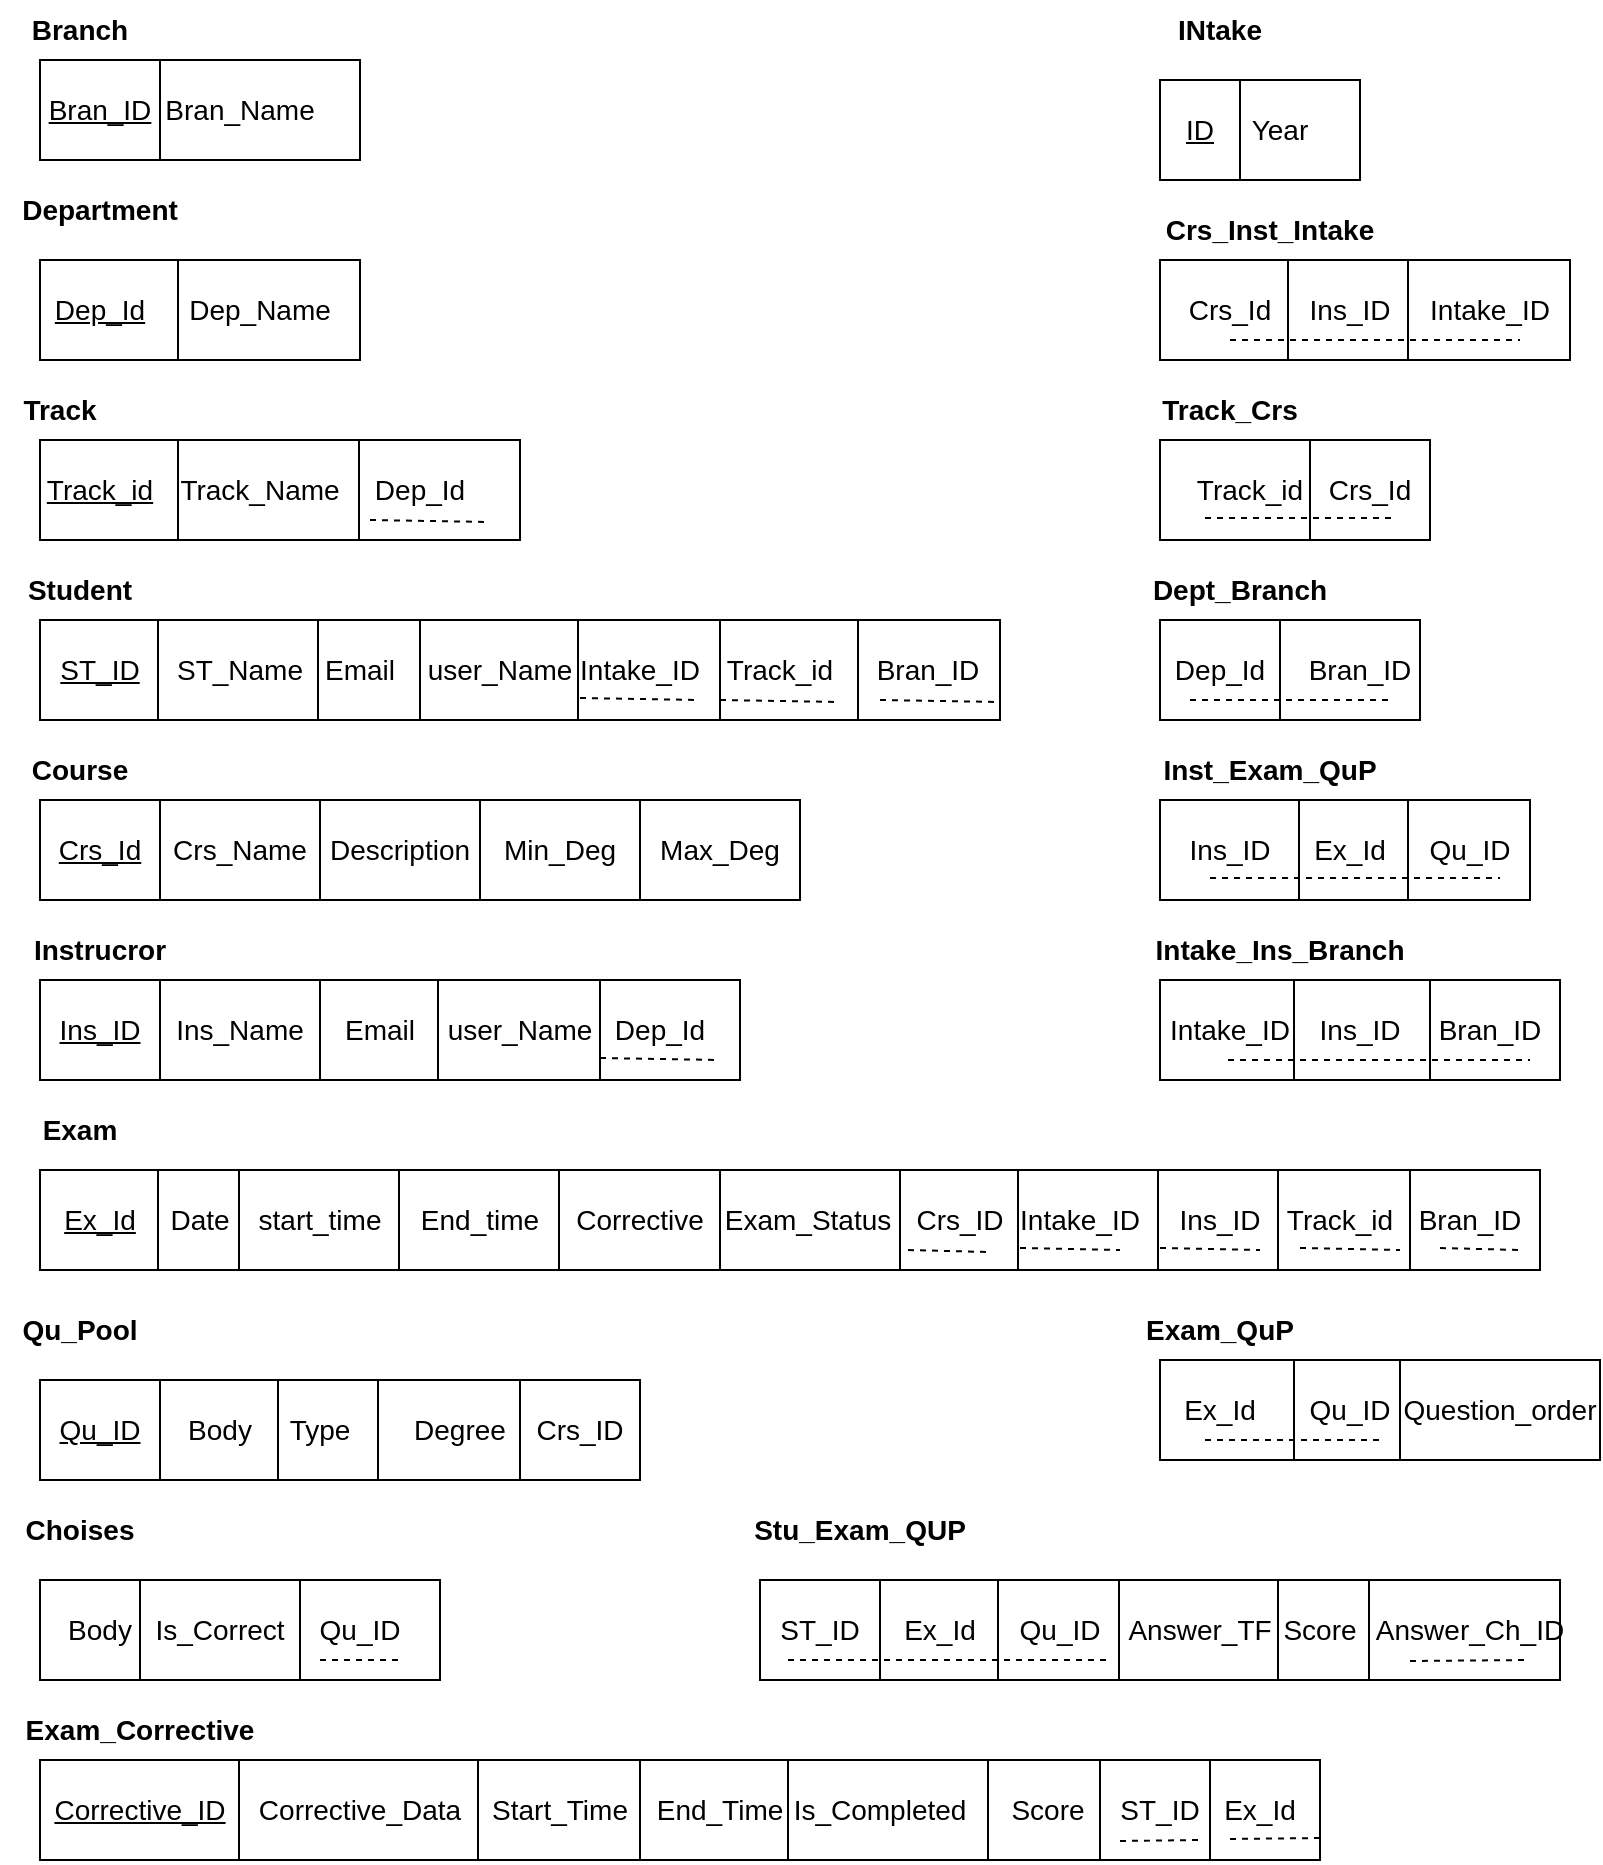 <mxfile version="28.0.6">
  <diagram name="Page-1" id="SL6R69AUOEgpG6hswTGL">
    <mxGraphModel dx="1489" dy="894" grid="1" gridSize="10" guides="1" tooltips="1" connect="1" arrows="1" fold="1" page="1" pageScale="1" pageWidth="827" pageHeight="1169" math="0" shadow="0">
      <root>
        <mxCell id="0" />
        <mxCell id="1" parent="0" />
        <mxCell id="2115HOQ8nHbyxsRojMSy-6" value="" style="rounded=0;whiteSpace=wrap;html=1;" parent="1" vertex="1">
          <mxGeometry x="600" y="490" width="200" height="50" as="geometry" />
        </mxCell>
        <mxCell id="X8W623icdsvTC2ZFrLDy-4" value="" style="rounded=0;whiteSpace=wrap;html=1;" parent="1" vertex="1">
          <mxGeometry x="40" y="30" width="160" height="50" as="geometry" />
        </mxCell>
        <mxCell id="X8W623icdsvTC2ZFrLDy-8" value="&lt;font style=&quot;font-size: 14px;&quot;&gt;&lt;b&gt;Branch&lt;/b&gt;&lt;/font&gt;" style="text;html=1;align=center;verticalAlign=middle;whiteSpace=wrap;rounded=0;" parent="1" vertex="1">
          <mxGeometry x="30" width="60" height="30" as="geometry" />
        </mxCell>
        <mxCell id="X8W623icdsvTC2ZFrLDy-10" value="&lt;font style=&quot;font-size: 14px;&quot;&gt;&lt;u&gt;Bran_ID&lt;/u&gt;&lt;/font&gt;" style="text;html=1;align=center;verticalAlign=middle;whiteSpace=wrap;rounded=0;" parent="1" vertex="1">
          <mxGeometry x="40" y="40" width="60" height="30" as="geometry" />
        </mxCell>
        <mxCell id="X8W623icdsvTC2ZFrLDy-11" value="&lt;font style=&quot;font-size: 14px;&quot;&gt;Bran_Name&lt;/font&gt;" style="text;html=1;align=center;verticalAlign=middle;whiteSpace=wrap;rounded=0;" parent="1" vertex="1">
          <mxGeometry x="110" y="40" width="60" height="30" as="geometry" />
        </mxCell>
        <mxCell id="X8W623icdsvTC2ZFrLDy-12" value="" style="endArrow=none;html=1;rounded=0;" parent="1" edge="1">
          <mxGeometry width="50" height="50" relative="1" as="geometry">
            <mxPoint x="100" y="80" as="sourcePoint" />
            <mxPoint x="100" y="30" as="targetPoint" />
          </mxGeometry>
        </mxCell>
        <mxCell id="X8W623icdsvTC2ZFrLDy-13" value="&lt;font style=&quot;font-size: 14px;&quot;&gt;&lt;b&gt;Department&lt;/b&gt;&lt;/font&gt;" style="text;html=1;align=center;verticalAlign=middle;whiteSpace=wrap;rounded=0;" parent="1" vertex="1">
          <mxGeometry x="40" y="90" width="60" height="30" as="geometry" />
        </mxCell>
        <mxCell id="X8W623icdsvTC2ZFrLDy-15" value="" style="rounded=0;whiteSpace=wrap;html=1;" parent="1" vertex="1">
          <mxGeometry x="40" y="130" width="160" height="50" as="geometry" />
        </mxCell>
        <mxCell id="X8W623icdsvTC2ZFrLDy-16" value="&lt;font style=&quot;font-size: 14px;&quot;&gt;Dep_Name&lt;/font&gt;" style="text;html=1;align=center;verticalAlign=middle;whiteSpace=wrap;rounded=0;" parent="1" vertex="1">
          <mxGeometry x="120" y="140" width="60" height="30" as="geometry" />
        </mxCell>
        <mxCell id="X8W623icdsvTC2ZFrLDy-17" value="&lt;font style=&quot;font-size: 14px;&quot;&gt;&lt;u&gt;Dep_Id&lt;/u&gt;&lt;/font&gt;" style="text;html=1;align=center;verticalAlign=middle;whiteSpace=wrap;rounded=0;" parent="1" vertex="1">
          <mxGeometry x="40" y="140" width="60" height="30" as="geometry" />
        </mxCell>
        <mxCell id="X8W623icdsvTC2ZFrLDy-18" value="" style="endArrow=none;html=1;rounded=0;" parent="1" edge="1">
          <mxGeometry width="50" height="50" relative="1" as="geometry">
            <mxPoint x="109" y="180" as="sourcePoint" />
            <mxPoint x="109" y="130" as="targetPoint" />
          </mxGeometry>
        </mxCell>
        <mxCell id="X8W623icdsvTC2ZFrLDy-19" value="" style="rounded=0;whiteSpace=wrap;html=1;" parent="1" vertex="1">
          <mxGeometry x="40" y="220" width="240" height="50" as="geometry" />
        </mxCell>
        <mxCell id="X8W623icdsvTC2ZFrLDy-20" value="&lt;span style=&quot;font-size: 14px;&quot;&gt;&lt;b&gt;Track&lt;/b&gt;&lt;/span&gt;" style="text;html=1;align=center;verticalAlign=middle;whiteSpace=wrap;rounded=0;" parent="1" vertex="1">
          <mxGeometry x="20" y="190" width="60" height="30" as="geometry" />
        </mxCell>
        <mxCell id="X8W623icdsvTC2ZFrLDy-21" value="&lt;font style=&quot;font-size: 14px;&quot;&gt;&lt;u&gt;Track_id&lt;/u&gt;&lt;/font&gt;" style="text;html=1;align=center;verticalAlign=middle;whiteSpace=wrap;rounded=0;" parent="1" vertex="1">
          <mxGeometry x="40" y="230" width="60" height="30" as="geometry" />
        </mxCell>
        <mxCell id="X8W623icdsvTC2ZFrLDy-22" value="&lt;font style=&quot;font-size: 14px;&quot;&gt;Track_Name&lt;/font&gt;" style="text;html=1;align=center;verticalAlign=middle;whiteSpace=wrap;rounded=0;" parent="1" vertex="1">
          <mxGeometry x="120" y="230" width="60" height="30" as="geometry" />
        </mxCell>
        <mxCell id="X8W623icdsvTC2ZFrLDy-23" value="" style="endArrow=none;html=1;rounded=0;" parent="1" edge="1">
          <mxGeometry width="50" height="50" relative="1" as="geometry">
            <mxPoint x="109" y="270" as="sourcePoint" />
            <mxPoint x="109" y="220" as="targetPoint" />
          </mxGeometry>
        </mxCell>
        <mxCell id="X8W623icdsvTC2ZFrLDy-24" value="&lt;span style=&quot;font-size: 14px;&quot;&gt;&lt;b&gt;Student&lt;/b&gt;&lt;/span&gt;" style="text;html=1;align=center;verticalAlign=middle;whiteSpace=wrap;rounded=0;" parent="1" vertex="1">
          <mxGeometry x="30" y="280" width="60" height="30" as="geometry" />
        </mxCell>
        <mxCell id="X8W623icdsvTC2ZFrLDy-25" value="" style="rounded=0;whiteSpace=wrap;html=1;fontStyle=1" parent="1" vertex="1">
          <mxGeometry x="40" y="310" width="480" height="50" as="geometry" />
        </mxCell>
        <mxCell id="X8W623icdsvTC2ZFrLDy-26" value="&lt;font style=&quot;font-size: 14px;&quot;&gt;&lt;u&gt;ST_ID&lt;/u&gt;&lt;/font&gt;" style="text;html=1;align=center;verticalAlign=middle;whiteSpace=wrap;rounded=0;" parent="1" vertex="1">
          <mxGeometry x="40" y="320" width="60" height="30" as="geometry" />
        </mxCell>
        <mxCell id="X8W623icdsvTC2ZFrLDy-27" value="&lt;font style=&quot;font-size: 14px;&quot;&gt;ST_Name&lt;/font&gt;" style="text;html=1;align=center;verticalAlign=middle;whiteSpace=wrap;rounded=0;" parent="1" vertex="1">
          <mxGeometry x="110" y="320" width="60" height="30" as="geometry" />
        </mxCell>
        <mxCell id="X8W623icdsvTC2ZFrLDy-28" value="&lt;font style=&quot;font-size: 14px;&quot;&gt;Email&lt;/font&gt;" style="text;html=1;align=center;verticalAlign=middle;whiteSpace=wrap;rounded=0;" parent="1" vertex="1">
          <mxGeometry x="170" y="320" width="60" height="30" as="geometry" />
        </mxCell>
        <mxCell id="X8W623icdsvTC2ZFrLDy-30" value="" style="endArrow=none;html=1;rounded=0;" parent="1" edge="1">
          <mxGeometry width="50" height="50" relative="1" as="geometry">
            <mxPoint x="99" y="360" as="sourcePoint" />
            <mxPoint x="99" y="310" as="targetPoint" />
          </mxGeometry>
        </mxCell>
        <mxCell id="X8W623icdsvTC2ZFrLDy-31" value="" style="endArrow=none;html=1;rounded=0;" parent="1" edge="1">
          <mxGeometry width="50" height="50" relative="1" as="geometry">
            <mxPoint x="179" y="360" as="sourcePoint" />
            <mxPoint x="179" y="310" as="targetPoint" />
          </mxGeometry>
        </mxCell>
        <mxCell id="X8W623icdsvTC2ZFrLDy-32" value="" style="endArrow=none;html=1;rounded=0;" parent="1" edge="1">
          <mxGeometry width="50" height="50" relative="1" as="geometry">
            <mxPoint x="230" y="360" as="sourcePoint" />
            <mxPoint x="230" y="310" as="targetPoint" />
          </mxGeometry>
        </mxCell>
        <mxCell id="X8W623icdsvTC2ZFrLDy-33" value="&lt;span style=&quot;font-size: 14px;&quot;&gt;&lt;b&gt;Course&lt;/b&gt;&lt;/span&gt;" style="text;html=1;align=center;verticalAlign=middle;whiteSpace=wrap;rounded=0;" parent="1" vertex="1">
          <mxGeometry x="30" y="370" width="60" height="30" as="geometry" />
        </mxCell>
        <mxCell id="X8W623icdsvTC2ZFrLDy-34" value="" style="rounded=0;whiteSpace=wrap;html=1;" parent="1" vertex="1">
          <mxGeometry x="40" y="400" width="380" height="50" as="geometry" />
        </mxCell>
        <mxCell id="X8W623icdsvTC2ZFrLDy-35" value="&lt;span style=&quot;font-size: 14px;&quot;&gt;&lt;u&gt;Crs_Id&lt;/u&gt;&lt;/span&gt;" style="text;html=1;align=center;verticalAlign=middle;whiteSpace=wrap;rounded=0;" parent="1" vertex="1">
          <mxGeometry x="40" y="410" width="60" height="30" as="geometry" />
        </mxCell>
        <mxCell id="X8W623icdsvTC2ZFrLDy-36" value="&lt;font style=&quot;font-size: 14px;&quot;&gt;Min_Deg&lt;/font&gt;" style="text;html=1;align=center;verticalAlign=middle;whiteSpace=wrap;rounded=0;" parent="1" vertex="1">
          <mxGeometry x="270" y="410" width="60" height="30" as="geometry" />
        </mxCell>
        <mxCell id="X8W623icdsvTC2ZFrLDy-37" value="&lt;font style=&quot;font-size: 14px;&quot;&gt;Max_Deg&lt;/font&gt;" style="text;html=1;align=center;verticalAlign=middle;whiteSpace=wrap;rounded=0;" parent="1" vertex="1">
          <mxGeometry x="350" y="410" width="60" height="30" as="geometry" />
        </mxCell>
        <mxCell id="X8W623icdsvTC2ZFrLDy-38" value="&lt;font style=&quot;font-size: 14px;&quot;&gt;Description&lt;/font&gt;&lt;span style=&quot;color: rgba(0, 0, 0, 0); font-family: monospace; font-size: 0px; text-align: start; text-wrap-mode: nowrap;&quot;&gt;%3CmxGraphModel%3E%3Croot%3E%3CmxCell%20id%3D%220%22%2F%3E%3CmxCell%20id%3D%221%22%20parent%3D%220%22%2F%3E%3CmxCell%20id%3D%222%22%20value%3D%22%26lt%3Bfont%20style%3D%26quot%3Bfont-size%3A%2014px%3B%26quot%3B%26gt%3BST_ID%26lt%3B%2Ffont%26gt%3B%22%20style%3D%22text%3Bhtml%3D1%3Balign%3Dcenter%3BverticalAlign%3Dmiddle%3BwhiteSpace%3Dwrap%3Brounded%3D0%3B%22%20vertex%3D%221%22%20parent%3D%221%22%3E%3CmxGeometry%20x%3D%2240%22%20y%3D%22320%22%20width%3D%2260%22%20height%3D%2230%22%20as%3D%22geometry%22%2F%3E%3C%2FmxCell%3E%3C%2Froot%3E%3C%2FmxGraphModel%3E&lt;/span&gt;" style="text;html=1;align=center;verticalAlign=middle;whiteSpace=wrap;rounded=0;" parent="1" vertex="1">
          <mxGeometry x="190" y="410" width="60" height="30" as="geometry" />
        </mxCell>
        <mxCell id="X8W623icdsvTC2ZFrLDy-39" value="&lt;font style=&quot;font-size: 14px;&quot;&gt;Crs_Name&lt;/font&gt;" style="text;html=1;align=center;verticalAlign=middle;whiteSpace=wrap;rounded=0;" parent="1" vertex="1">
          <mxGeometry x="110" y="410" width="60" height="30" as="geometry" />
        </mxCell>
        <mxCell id="X8W623icdsvTC2ZFrLDy-40" value="" style="endArrow=none;html=1;rounded=0;" parent="1" edge="1">
          <mxGeometry width="50" height="50" relative="1" as="geometry">
            <mxPoint x="100" y="450" as="sourcePoint" />
            <mxPoint x="100" y="400" as="targetPoint" />
          </mxGeometry>
        </mxCell>
        <mxCell id="X8W623icdsvTC2ZFrLDy-41" value="" style="endArrow=none;html=1;rounded=0;" parent="1" edge="1">
          <mxGeometry width="50" height="50" relative="1" as="geometry">
            <mxPoint x="180" y="450" as="sourcePoint" />
            <mxPoint x="180" y="400" as="targetPoint" />
          </mxGeometry>
        </mxCell>
        <mxCell id="X8W623icdsvTC2ZFrLDy-42" value="" style="endArrow=none;html=1;rounded=0;" parent="1" edge="1">
          <mxGeometry width="50" height="50" relative="1" as="geometry">
            <mxPoint x="260" y="450" as="sourcePoint" />
            <mxPoint x="260" y="400" as="targetPoint" />
          </mxGeometry>
        </mxCell>
        <mxCell id="X8W623icdsvTC2ZFrLDy-43" value="" style="endArrow=none;html=1;rounded=0;" parent="1" edge="1">
          <mxGeometry width="50" height="50" relative="1" as="geometry">
            <mxPoint x="340" y="450" as="sourcePoint" />
            <mxPoint x="340" y="400" as="targetPoint" />
          </mxGeometry>
        </mxCell>
        <mxCell id="X8W623icdsvTC2ZFrLDy-45" value="&lt;span style=&quot;font-size: 14px;&quot;&gt;&lt;b&gt;Instrucror&lt;/b&gt;&lt;/span&gt;" style="text;html=1;align=center;verticalAlign=middle;whiteSpace=wrap;rounded=0;" parent="1" vertex="1">
          <mxGeometry x="40" y="460" width="60" height="30" as="geometry" />
        </mxCell>
        <mxCell id="X8W623icdsvTC2ZFrLDy-46" value="" style="rounded=0;whiteSpace=wrap;html=1;" parent="1" vertex="1">
          <mxGeometry x="40" y="490" width="350" height="50" as="geometry" />
        </mxCell>
        <mxCell id="X8W623icdsvTC2ZFrLDy-47" value="&lt;font style=&quot;font-size: 14px;&quot;&gt;&lt;u&gt;Ins_ID&lt;/u&gt;&lt;/font&gt;" style="text;html=1;align=center;verticalAlign=middle;whiteSpace=wrap;rounded=0;" parent="1" vertex="1">
          <mxGeometry x="40" y="500" width="60" height="30" as="geometry" />
        </mxCell>
        <mxCell id="X8W623icdsvTC2ZFrLDy-48" value="&lt;font style=&quot;font-size: 14px;&quot;&gt;Ins_Name&lt;/font&gt;" style="text;html=1;align=center;verticalAlign=middle;whiteSpace=wrap;rounded=0;" parent="1" vertex="1">
          <mxGeometry x="110" y="500" width="60" height="30" as="geometry" />
        </mxCell>
        <mxCell id="X8W623icdsvTC2ZFrLDy-49" value="&lt;font style=&quot;font-size: 14px;&quot;&gt;Email&lt;/font&gt;" style="text;html=1;align=center;verticalAlign=middle;whiteSpace=wrap;rounded=0;" parent="1" vertex="1">
          <mxGeometry x="180" y="500" width="60" height="30" as="geometry" />
        </mxCell>
        <mxCell id="X8W623icdsvTC2ZFrLDy-50" value="" style="endArrow=none;html=1;rounded=0;" parent="1" edge="1">
          <mxGeometry width="50" height="50" relative="1" as="geometry">
            <mxPoint x="100" y="540" as="sourcePoint" />
            <mxPoint x="100" y="490" as="targetPoint" />
          </mxGeometry>
        </mxCell>
        <mxCell id="X8W623icdsvTC2ZFrLDy-51" value="" style="endArrow=none;html=1;rounded=0;" parent="1" edge="1">
          <mxGeometry width="50" height="50" relative="1" as="geometry">
            <mxPoint x="180" y="540" as="sourcePoint" />
            <mxPoint x="180" y="490" as="targetPoint" />
          </mxGeometry>
        </mxCell>
        <mxCell id="X8W623icdsvTC2ZFrLDy-52" value="&lt;span style=&quot;font-size: 14px;&quot;&gt;&lt;b&gt;Exam&lt;/b&gt;&lt;/span&gt;" style="text;html=1;align=center;verticalAlign=middle;whiteSpace=wrap;rounded=0;" parent="1" vertex="1">
          <mxGeometry x="30" y="550" width="60" height="30" as="geometry" />
        </mxCell>
        <mxCell id="X8W623icdsvTC2ZFrLDy-53" value="" style="rounded=0;whiteSpace=wrap;html=1;" parent="1" vertex="1">
          <mxGeometry x="40" y="585" width="750" height="50" as="geometry" />
        </mxCell>
        <mxCell id="X8W623icdsvTC2ZFrLDy-54" value="&lt;font style=&quot;font-size: 14px;&quot;&gt;&lt;u&gt;Ex_Id&lt;/u&gt;&lt;/font&gt;" style="text;html=1;align=center;verticalAlign=middle;whiteSpace=wrap;rounded=0;" parent="1" vertex="1">
          <mxGeometry x="40" y="595" width="60" height="30" as="geometry" />
        </mxCell>
        <mxCell id="X8W623icdsvTC2ZFrLDy-55" value="&lt;font style=&quot;font-size: 14px;&quot;&gt;Date&lt;/font&gt;" style="text;html=1;align=center;verticalAlign=middle;whiteSpace=wrap;rounded=0;" parent="1" vertex="1">
          <mxGeometry x="90" y="595" width="60" height="30" as="geometry" />
        </mxCell>
        <mxCell id="X8W623icdsvTC2ZFrLDy-56" value="&lt;font style=&quot;font-size: 14px;&quot;&gt;start_time&lt;/font&gt;" style="text;html=1;align=center;verticalAlign=middle;whiteSpace=wrap;rounded=0;" parent="1" vertex="1">
          <mxGeometry x="150" y="595" width="60" height="30" as="geometry" />
        </mxCell>
        <mxCell id="X8W623icdsvTC2ZFrLDy-57" value="&lt;font style=&quot;font-size: 14px;&quot;&gt;End_time&lt;/font&gt;" style="text;html=1;align=center;verticalAlign=middle;whiteSpace=wrap;rounded=0;" parent="1" vertex="1">
          <mxGeometry x="230" y="595" width="60" height="30" as="geometry" />
        </mxCell>
        <mxCell id="X8W623icdsvTC2ZFrLDy-58" value="&lt;font style=&quot;font-size: 14px;&quot;&gt;Corrective&lt;/font&gt;" style="text;html=1;align=center;verticalAlign=middle;whiteSpace=wrap;rounded=0;" parent="1" vertex="1">
          <mxGeometry x="310" y="595" width="60" height="30" as="geometry" />
        </mxCell>
        <mxCell id="X8W623icdsvTC2ZFrLDy-59" value="" style="endArrow=none;html=1;rounded=0;" parent="1" edge="1">
          <mxGeometry width="50" height="50" relative="1" as="geometry">
            <mxPoint x="99" y="635" as="sourcePoint" />
            <mxPoint x="99" y="585" as="targetPoint" />
          </mxGeometry>
        </mxCell>
        <mxCell id="X8W623icdsvTC2ZFrLDy-60" value="" style="endArrow=none;html=1;rounded=0;" parent="1" edge="1">
          <mxGeometry width="50" height="50" relative="1" as="geometry">
            <mxPoint x="139.5" y="635" as="sourcePoint" />
            <mxPoint x="139.5" y="585" as="targetPoint" />
          </mxGeometry>
        </mxCell>
        <mxCell id="X8W623icdsvTC2ZFrLDy-61" value="" style="endArrow=none;html=1;rounded=0;" parent="1" edge="1">
          <mxGeometry width="50" height="50" relative="1" as="geometry">
            <mxPoint x="219.5" y="635" as="sourcePoint" />
            <mxPoint x="219.5" y="585" as="targetPoint" />
          </mxGeometry>
        </mxCell>
        <mxCell id="X8W623icdsvTC2ZFrLDy-62" value="" style="endArrow=none;html=1;rounded=0;" parent="1" edge="1">
          <mxGeometry width="50" height="50" relative="1" as="geometry">
            <mxPoint x="299.5" y="635" as="sourcePoint" />
            <mxPoint x="299.5" y="585" as="targetPoint" />
          </mxGeometry>
        </mxCell>
        <mxCell id="X8W623icdsvTC2ZFrLDy-63" value="&lt;span style=&quot;font-size: 14px;&quot;&gt;&lt;b&gt;Qu_Pool&lt;/b&gt;&lt;/span&gt;" style="text;html=1;align=center;verticalAlign=middle;whiteSpace=wrap;rounded=0;" parent="1" vertex="1">
          <mxGeometry x="30" y="650" width="60" height="30" as="geometry" />
        </mxCell>
        <mxCell id="X8W623icdsvTC2ZFrLDy-64" value="" style="rounded=0;whiteSpace=wrap;html=1;" parent="1" vertex="1">
          <mxGeometry x="40" y="690" width="300" height="50" as="geometry" />
        </mxCell>
        <mxCell id="X8W623icdsvTC2ZFrLDy-65" value="&lt;font style=&quot;font-size: 14px;&quot;&gt;&lt;u&gt;Qu_ID&lt;/u&gt;&lt;/font&gt;" style="text;html=1;align=center;verticalAlign=middle;whiteSpace=wrap;rounded=0;" parent="1" vertex="1">
          <mxGeometry x="40" y="700" width="60" height="30" as="geometry" />
        </mxCell>
        <mxCell id="X8W623icdsvTC2ZFrLDy-66" value="&lt;font style=&quot;font-size: 14px;&quot;&gt;Body&lt;/font&gt;" style="text;html=1;align=center;verticalAlign=middle;whiteSpace=wrap;rounded=0;" parent="1" vertex="1">
          <mxGeometry x="100" y="700" width="60" height="30" as="geometry" />
        </mxCell>
        <mxCell id="X8W623icdsvTC2ZFrLDy-67" value="&lt;font style=&quot;font-size: 14px;&quot;&gt;Type&lt;/font&gt;" style="text;html=1;align=center;verticalAlign=middle;whiteSpace=wrap;rounded=0;" parent="1" vertex="1">
          <mxGeometry x="150" y="700" width="60" height="30" as="geometry" />
        </mxCell>
        <mxCell id="X8W623icdsvTC2ZFrLDy-69" value="&lt;font style=&quot;font-size: 14px;&quot;&gt;Degree&lt;/font&gt;" style="text;html=1;align=center;verticalAlign=middle;whiteSpace=wrap;rounded=0;" parent="1" vertex="1">
          <mxGeometry x="220" y="700" width="60" height="30" as="geometry" />
        </mxCell>
        <mxCell id="X8W623icdsvTC2ZFrLDy-70" value="" style="endArrow=none;html=1;rounded=0;" parent="1" edge="1">
          <mxGeometry width="50" height="50" relative="1" as="geometry">
            <mxPoint x="100" y="740" as="sourcePoint" />
            <mxPoint x="100" y="690" as="targetPoint" />
          </mxGeometry>
        </mxCell>
        <mxCell id="X8W623icdsvTC2ZFrLDy-71" value="" style="endArrow=none;html=1;rounded=0;" parent="1" edge="1">
          <mxGeometry width="50" height="50" relative="1" as="geometry">
            <mxPoint x="159" y="740" as="sourcePoint" />
            <mxPoint x="159" y="690" as="targetPoint" />
          </mxGeometry>
        </mxCell>
        <mxCell id="X8W623icdsvTC2ZFrLDy-72" value="" style="endArrow=none;html=1;rounded=0;" parent="1" edge="1">
          <mxGeometry width="50" height="50" relative="1" as="geometry">
            <mxPoint x="209" y="740" as="sourcePoint" />
            <mxPoint x="209" y="690" as="targetPoint" />
          </mxGeometry>
        </mxCell>
        <mxCell id="X8W623icdsvTC2ZFrLDy-75" value="" style="rounded=0;whiteSpace=wrap;html=1;fontStyle=1" parent="1" vertex="1">
          <mxGeometry x="40" y="790" width="200" height="50" as="geometry" />
        </mxCell>
        <mxCell id="X8W623icdsvTC2ZFrLDy-76" value="&lt;span style=&quot;font-size: 14px;&quot;&gt;&lt;b&gt;Choises&lt;/b&gt;&lt;/span&gt;" style="text;html=1;align=center;verticalAlign=middle;whiteSpace=wrap;rounded=0;" parent="1" vertex="1">
          <mxGeometry x="30" y="750" width="60" height="30" as="geometry" />
        </mxCell>
        <mxCell id="X8W623icdsvTC2ZFrLDy-77" value="&lt;font style=&quot;font-size: 14px;&quot;&gt;Body&lt;/font&gt;" style="text;html=1;align=center;verticalAlign=middle;whiteSpace=wrap;rounded=0;" parent="1" vertex="1">
          <mxGeometry x="40" y="800" width="60" height="30" as="geometry" />
        </mxCell>
        <mxCell id="X8W623icdsvTC2ZFrLDy-78" value="&lt;span style=&quot;font-size: 14px;&quot;&gt;Is_Correct&lt;/span&gt;" style="text;html=1;align=center;verticalAlign=middle;whiteSpace=wrap;rounded=0;" parent="1" vertex="1">
          <mxGeometry x="100" y="800" width="60" height="30" as="geometry" />
        </mxCell>
        <mxCell id="X8W623icdsvTC2ZFrLDy-79" value="" style="endArrow=none;html=1;rounded=0;" parent="1" edge="1">
          <mxGeometry width="50" height="50" relative="1" as="geometry">
            <mxPoint x="90" y="840" as="sourcePoint" />
            <mxPoint x="90" y="790" as="targetPoint" />
          </mxGeometry>
        </mxCell>
        <mxCell id="X8W623icdsvTC2ZFrLDy-81" value="&lt;font style=&quot;font-size: 14px;&quot;&gt;Qu_ID&lt;/font&gt;" style="text;html=1;align=center;verticalAlign=middle;whiteSpace=wrap;rounded=0;" parent="1" vertex="1">
          <mxGeometry x="170" y="800" width="60" height="30" as="geometry" />
        </mxCell>
        <mxCell id="X8W623icdsvTC2ZFrLDy-82" value="" style="endArrow=none;html=1;rounded=0;" parent="1" edge="1">
          <mxGeometry width="50" height="50" relative="1" as="geometry">
            <mxPoint x="170" y="840" as="sourcePoint" />
            <mxPoint x="170" y="790" as="targetPoint" />
          </mxGeometry>
        </mxCell>
        <mxCell id="X8W623icdsvTC2ZFrLDy-85" value="" style="endArrow=none;html=1;rounded=0;" parent="1" edge="1">
          <mxGeometry width="50" height="50" relative="1" as="geometry">
            <mxPoint x="199.5" y="270" as="sourcePoint" />
            <mxPoint x="199.5" y="220" as="targetPoint" />
          </mxGeometry>
        </mxCell>
        <mxCell id="X8W623icdsvTC2ZFrLDy-96" value="" style="rounded=0;whiteSpace=wrap;html=1;" parent="1" vertex="1">
          <mxGeometry x="600" y="220" width="135" height="50" as="geometry" />
        </mxCell>
        <mxCell id="X8W623icdsvTC2ZFrLDy-97" value="&lt;span style=&quot;font-size: 14px;&quot;&gt;&lt;b&gt;Track_Crs&lt;/b&gt;&lt;/span&gt;" style="text;html=1;align=center;verticalAlign=middle;whiteSpace=wrap;rounded=0;" parent="1" vertex="1">
          <mxGeometry x="605" y="190" width="60" height="30" as="geometry" />
        </mxCell>
        <mxCell id="X8W623icdsvTC2ZFrLDy-98" value="&lt;font style=&quot;font-size: 14px;&quot;&gt;Track_id&lt;/font&gt;" style="text;html=1;align=center;verticalAlign=middle;whiteSpace=wrap;rounded=0;" parent="1" vertex="1">
          <mxGeometry x="615" y="230" width="60" height="30" as="geometry" />
        </mxCell>
        <mxCell id="X8W623icdsvTC2ZFrLDy-99" value="&lt;span style=&quot;font-size: 14px;&quot;&gt;Crs_Id&lt;/span&gt;" style="text;html=1;align=center;verticalAlign=middle;whiteSpace=wrap;rounded=0;" parent="1" vertex="1">
          <mxGeometry x="675" y="230" width="60" height="30" as="geometry" />
        </mxCell>
        <mxCell id="X8W623icdsvTC2ZFrLDy-100" value="" style="endArrow=none;html=1;rounded=0;" parent="1" edge="1">
          <mxGeometry width="50" height="50" relative="1" as="geometry">
            <mxPoint x="675" y="270" as="sourcePoint" />
            <mxPoint x="675" y="220" as="targetPoint" />
          </mxGeometry>
        </mxCell>
        <mxCell id="X8W623icdsvTC2ZFrLDy-117" value="" style="rounded=0;whiteSpace=wrap;html=1;" parent="1" vertex="1">
          <mxGeometry x="400" y="790" width="400" height="50" as="geometry" />
        </mxCell>
        <mxCell id="X8W623icdsvTC2ZFrLDy-118" value="&lt;font style=&quot;font-size: 14px;&quot;&gt;ST_ID&lt;/font&gt;" style="text;html=1;align=center;verticalAlign=middle;whiteSpace=wrap;rounded=0;" parent="1" vertex="1">
          <mxGeometry x="400" y="800" width="60" height="30" as="geometry" />
        </mxCell>
        <mxCell id="X8W623icdsvTC2ZFrLDy-119" value="&lt;font style=&quot;font-size: 14px;&quot;&gt;Ex_Id&lt;/font&gt;" style="text;html=1;align=center;verticalAlign=middle;whiteSpace=wrap;rounded=0;" parent="1" vertex="1">
          <mxGeometry x="460" y="800" width="60" height="30" as="geometry" />
        </mxCell>
        <mxCell id="X8W623icdsvTC2ZFrLDy-120" value="&lt;font style=&quot;font-size: 14px;&quot;&gt;Qu_ID&lt;/font&gt;" style="text;html=1;align=center;verticalAlign=middle;whiteSpace=wrap;rounded=0;" parent="1" vertex="1">
          <mxGeometry x="520" y="800" width="60" height="30" as="geometry" />
        </mxCell>
        <mxCell id="X8W623icdsvTC2ZFrLDy-121" value="" style="endArrow=none;html=1;rounded=0;" parent="1" edge="1">
          <mxGeometry width="50" height="50" relative="1" as="geometry">
            <mxPoint x="460" y="840" as="sourcePoint" />
            <mxPoint x="460" y="790" as="targetPoint" />
          </mxGeometry>
        </mxCell>
        <mxCell id="X8W623icdsvTC2ZFrLDy-122" value="" style="endArrow=none;html=1;rounded=0;" parent="1" edge="1">
          <mxGeometry width="50" height="50" relative="1" as="geometry">
            <mxPoint x="519" y="840" as="sourcePoint" />
            <mxPoint x="519" y="790" as="targetPoint" />
          </mxGeometry>
        </mxCell>
        <mxCell id="X8W623icdsvTC2ZFrLDy-123" value="" style="endArrow=none;html=1;rounded=0;" parent="1" edge="1">
          <mxGeometry width="50" height="50" relative="1" as="geometry">
            <mxPoint x="579.5" y="840" as="sourcePoint" />
            <mxPoint x="579.5" y="790" as="targetPoint" />
          </mxGeometry>
        </mxCell>
        <mxCell id="X8W623icdsvTC2ZFrLDy-125" value="&lt;font style=&quot;font-size: 14px;&quot;&gt;Answer_TF&lt;/font&gt;" style="text;html=1;align=center;verticalAlign=middle;whiteSpace=wrap;rounded=0;" parent="1" vertex="1">
          <mxGeometry x="590" y="800" width="60" height="30" as="geometry" />
        </mxCell>
        <mxCell id="X8W623icdsvTC2ZFrLDy-127" value="&lt;span style=&quot;font-size: 14px;&quot;&gt;&lt;b&gt;Stu_Exam_QUP&lt;/b&gt;&lt;/span&gt;" style="text;html=1;align=center;verticalAlign=middle;whiteSpace=wrap;rounded=0;" parent="1" vertex="1">
          <mxGeometry x="420" y="750" width="60" height="30" as="geometry" />
        </mxCell>
        <mxCell id="X8W623icdsvTC2ZFrLDy-128" value="" style="endArrow=none;dashed=1;html=1;rounded=0;" parent="1" edge="1">
          <mxGeometry width="50" height="50" relative="1" as="geometry">
            <mxPoint x="414" y="830" as="sourcePoint" />
            <mxPoint x="574" y="830" as="targetPoint" />
          </mxGeometry>
        </mxCell>
        <mxCell id="X8W623icdsvTC2ZFrLDy-133" value="" style="endArrow=none;dashed=1;html=1;rounded=0;fontStyle=1" parent="1" edge="1">
          <mxGeometry width="50" height="50" relative="1" as="geometry">
            <mxPoint x="622.5" y="259" as="sourcePoint" />
            <mxPoint x="717.5" y="259" as="targetPoint" />
          </mxGeometry>
        </mxCell>
        <mxCell id="wLDNLPkYOUQ5_BmUobuY-1" value="" style="endArrow=none;dashed=1;html=1;rounded=0;" parent="1" edge="1">
          <mxGeometry width="50" height="50" relative="1" as="geometry">
            <mxPoint x="180" y="830" as="sourcePoint" />
            <mxPoint x="220" y="830" as="targetPoint" />
          </mxGeometry>
        </mxCell>
        <mxCell id="wLDNLPkYOUQ5_BmUobuY-2" value="" style="rounded=0;whiteSpace=wrap;html=1;" parent="1" vertex="1">
          <mxGeometry x="600" y="40" width="100" height="50" as="geometry" />
        </mxCell>
        <mxCell id="wLDNLPkYOUQ5_BmUobuY-3" value="&lt;span style=&quot;font-size: 14px;&quot;&gt;&lt;b&gt;INtake&lt;/b&gt;&lt;/span&gt;" style="text;html=1;align=center;verticalAlign=middle;whiteSpace=wrap;rounded=0;" parent="1" vertex="1">
          <mxGeometry x="600" width="60" height="30" as="geometry" />
        </mxCell>
        <mxCell id="wLDNLPkYOUQ5_BmUobuY-5" value="&lt;font style=&quot;font-size: 14px;&quot;&gt;&lt;u&gt;ID&lt;/u&gt;&lt;/font&gt;" style="text;html=1;align=center;verticalAlign=middle;whiteSpace=wrap;rounded=0;" parent="1" vertex="1">
          <mxGeometry x="590" y="50" width="60" height="30" as="geometry" />
        </mxCell>
        <mxCell id="wLDNLPkYOUQ5_BmUobuY-6" value="&lt;font style=&quot;font-size: 14px;&quot;&gt;Year&lt;/font&gt;" style="text;html=1;align=center;verticalAlign=middle;whiteSpace=wrap;rounded=0;" parent="1" vertex="1">
          <mxGeometry x="630" y="50" width="60" height="30" as="geometry" />
        </mxCell>
        <mxCell id="wLDNLPkYOUQ5_BmUobuY-7" value="" style="endArrow=none;html=1;rounded=0;" parent="1" edge="1">
          <mxGeometry width="50" height="50" relative="1" as="geometry">
            <mxPoint x="640" y="90" as="sourcePoint" />
            <mxPoint x="640" y="40" as="targetPoint" />
          </mxGeometry>
        </mxCell>
        <mxCell id="wLDNLPkYOUQ5_BmUobuY-9" value="&lt;font style=&quot;font-size: 14px;&quot;&gt;Intake_ID&lt;/font&gt;" style="text;html=1;align=center;verticalAlign=middle;whiteSpace=wrap;rounded=0;" parent="1" vertex="1">
          <mxGeometry x="310" y="320" width="60" height="30" as="geometry" />
        </mxCell>
        <mxCell id="wLDNLPkYOUQ5_BmUobuY-10" value="" style="endArrow=none;dashed=1;html=1;rounded=0;entryX=1;entryY=1;entryDx=0;entryDy=0;" parent="1" target="wLDNLPkYOUQ5_BmUobuY-9" edge="1">
          <mxGeometry width="50" height="50" relative="1" as="geometry">
            <mxPoint x="310" y="349" as="sourcePoint" />
            <mxPoint x="350" y="349" as="targetPoint" />
          </mxGeometry>
        </mxCell>
        <mxCell id="wLDNLPkYOUQ5_BmUobuY-11" value="" style="endArrow=none;html=1;rounded=0;" parent="1" edge="1">
          <mxGeometry width="50" height="50" relative="1" as="geometry">
            <mxPoint x="380" y="360" as="sourcePoint" />
            <mxPoint x="380" y="310" as="targetPoint" />
          </mxGeometry>
        </mxCell>
        <mxCell id="wLDNLPkYOUQ5_BmUobuY-12" value="&lt;font style=&quot;font-size: 14px;&quot;&gt;Track_id&lt;/font&gt;" style="text;html=1;align=center;verticalAlign=middle;whiteSpace=wrap;rounded=0;" parent="1" vertex="1">
          <mxGeometry x="380" y="320" width="60" height="30" as="geometry" />
        </mxCell>
        <mxCell id="wLDNLPkYOUQ5_BmUobuY-13" value="" style="endArrow=none;dashed=1;html=1;rounded=0;entryX=1;entryY=1;entryDx=0;entryDy=0;" parent="1" edge="1">
          <mxGeometry width="50" height="50" relative="1" as="geometry">
            <mxPoint x="380" y="350" as="sourcePoint" />
            <mxPoint x="440" y="351" as="targetPoint" />
          </mxGeometry>
        </mxCell>
        <mxCell id="wLDNLPkYOUQ5_BmUobuY-14" value="&lt;font style=&quot;font-size: 14px;&quot;&gt;Dep_Id&lt;/font&gt;" style="text;html=1;align=center;verticalAlign=middle;whiteSpace=wrap;rounded=0;" parent="1" vertex="1">
          <mxGeometry x="200" y="230" width="60" height="30" as="geometry" />
        </mxCell>
        <mxCell id="wLDNLPkYOUQ5_BmUobuY-15" value="" style="endArrow=none;dashed=1;html=1;rounded=0;entryX=1;entryY=1;entryDx=0;entryDy=0;" parent="1" edge="1">
          <mxGeometry width="50" height="50" relative="1" as="geometry">
            <mxPoint x="205" y="260" as="sourcePoint" />
            <mxPoint x="265" y="261" as="targetPoint" />
          </mxGeometry>
        </mxCell>
        <mxCell id="wLDNLPkYOUQ5_BmUobuY-17" value="&lt;font style=&quot;font-size: 14px;&quot;&gt;Dep_Id&lt;/font&gt;" style="text;html=1;align=center;verticalAlign=middle;whiteSpace=wrap;rounded=0;" parent="1" vertex="1">
          <mxGeometry x="320" y="500" width="60" height="30" as="geometry" />
        </mxCell>
        <mxCell id="wLDNLPkYOUQ5_BmUobuY-18" value="" style="endArrow=none;html=1;rounded=0;" parent="1" edge="1">
          <mxGeometry width="50" height="50" relative="1" as="geometry">
            <mxPoint x="239" y="540" as="sourcePoint" />
            <mxPoint x="239" y="490" as="targetPoint" />
          </mxGeometry>
        </mxCell>
        <mxCell id="wLDNLPkYOUQ5_BmUobuY-19" value="" style="endArrow=none;dashed=1;html=1;rounded=0;entryX=1;entryY=1;entryDx=0;entryDy=0;" parent="1" edge="1">
          <mxGeometry width="50" height="50" relative="1" as="geometry">
            <mxPoint x="320" y="529" as="sourcePoint" />
            <mxPoint x="380" y="530" as="targetPoint" />
          </mxGeometry>
        </mxCell>
        <mxCell id="wLDNLPkYOUQ5_BmUobuY-20" value="&lt;font style=&quot;font-size: 14px;&quot;&gt;Bran_ID&lt;/font&gt;" style="text;html=1;align=center;verticalAlign=middle;whiteSpace=wrap;rounded=0;" parent="1" vertex="1">
          <mxGeometry x="735" y="500" width="60" height="30" as="geometry" />
        </mxCell>
        <mxCell id="wLDNLPkYOUQ5_BmUobuY-23" value="&lt;font style=&quot;font-size: 14px;&quot;&gt;Bran_ID&lt;/font&gt;" style="text;html=1;align=center;verticalAlign=middle;whiteSpace=wrap;rounded=0;" parent="1" vertex="1">
          <mxGeometry x="454" y="320" width="60" height="30" as="geometry" />
        </mxCell>
        <mxCell id="wLDNLPkYOUQ5_BmUobuY-24" value="" style="endArrow=none;dashed=1;html=1;rounded=0;entryX=1;entryY=1;entryDx=0;entryDy=0;" parent="1" edge="1">
          <mxGeometry width="50" height="50" relative="1" as="geometry">
            <mxPoint x="460" y="350" as="sourcePoint" />
            <mxPoint x="520" y="351" as="targetPoint" />
          </mxGeometry>
        </mxCell>
        <mxCell id="wLDNLPkYOUQ5_BmUobuY-25" value="" style="endArrow=none;html=1;rounded=0;" parent="1" edge="1">
          <mxGeometry width="50" height="50" relative="1" as="geometry">
            <mxPoint x="449" y="360" as="sourcePoint" />
            <mxPoint x="449" y="310" as="targetPoint" />
          </mxGeometry>
        </mxCell>
        <mxCell id="wLDNLPkYOUQ5_BmUobuY-26" value="&lt;font style=&quot;font-size: 14px;&quot;&gt;Bran_ID&lt;/font&gt;" style="text;html=1;align=center;verticalAlign=middle;whiteSpace=wrap;rounded=0;" parent="1" vertex="1">
          <mxGeometry x="725" y="595" width="60" height="30" as="geometry" />
        </mxCell>
        <mxCell id="wLDNLPkYOUQ5_BmUobuY-27" value="" style="endArrow=none;html=1;rounded=0;" parent="1" edge="1">
          <mxGeometry width="50" height="50" relative="1" as="geometry">
            <mxPoint x="380" y="635" as="sourcePoint" />
            <mxPoint x="380" y="585" as="targetPoint" />
          </mxGeometry>
        </mxCell>
        <mxCell id="wLDNLPkYOUQ5_BmUobuY-28" value="" style="endArrow=none;dashed=1;html=1;rounded=0;" parent="1" edge="1">
          <mxGeometry width="50" height="50" relative="1" as="geometry">
            <mxPoint x="740" y="624" as="sourcePoint" />
            <mxPoint x="780" y="625" as="targetPoint" />
          </mxGeometry>
        </mxCell>
        <mxCell id="wLDNLPkYOUQ5_BmUobuY-29" value="" style="rounded=0;whiteSpace=wrap;html=1;" parent="1" vertex="1">
          <mxGeometry x="600" y="130" width="205" height="50" as="geometry" />
        </mxCell>
        <mxCell id="wLDNLPkYOUQ5_BmUobuY-30" value="&lt;span style=&quot;font-size: 14px;&quot;&gt;&lt;b&gt;Crs_Inst_Intake&lt;/b&gt;&lt;/span&gt;" style="text;html=1;align=center;verticalAlign=middle;whiteSpace=wrap;rounded=0;" parent="1" vertex="1">
          <mxGeometry x="625" y="100" width="60" height="30" as="geometry" />
        </mxCell>
        <mxCell id="wLDNLPkYOUQ5_BmUobuY-31" value="&lt;span style=&quot;font-size: 14px;&quot;&gt;Crs_Id&lt;/span&gt;" style="text;html=1;align=center;verticalAlign=middle;whiteSpace=wrap;rounded=0;" parent="1" vertex="1">
          <mxGeometry x="605" y="140" width="60" height="30" as="geometry" />
        </mxCell>
        <mxCell id="wLDNLPkYOUQ5_BmUobuY-32" value="&lt;span style=&quot;font-size: 14px;&quot;&gt;Ins_ID&lt;/span&gt;" style="text;html=1;align=center;verticalAlign=middle;whiteSpace=wrap;rounded=0;" parent="1" vertex="1">
          <mxGeometry x="665" y="140" width="60" height="30" as="geometry" />
        </mxCell>
        <mxCell id="wLDNLPkYOUQ5_BmUobuY-33" value="&lt;span style=&quot;font-size: 14px;&quot;&gt;Intake_ID&lt;/span&gt;" style="text;html=1;align=center;verticalAlign=middle;whiteSpace=wrap;rounded=0;" parent="1" vertex="1">
          <mxGeometry x="735" y="140" width="60" height="30" as="geometry" />
        </mxCell>
        <mxCell id="wLDNLPkYOUQ5_BmUobuY-34" value="" style="endArrow=none;html=1;rounded=0;" parent="1" edge="1">
          <mxGeometry width="50" height="50" relative="1" as="geometry">
            <mxPoint x="664" y="180" as="sourcePoint" />
            <mxPoint x="664" y="130" as="targetPoint" />
          </mxGeometry>
        </mxCell>
        <mxCell id="wLDNLPkYOUQ5_BmUobuY-35" value="" style="endArrow=none;html=1;rounded=0;" parent="1" edge="1">
          <mxGeometry width="50" height="50" relative="1" as="geometry">
            <mxPoint x="724" y="180" as="sourcePoint" />
            <mxPoint x="724" y="130" as="targetPoint" />
          </mxGeometry>
        </mxCell>
        <mxCell id="wLDNLPkYOUQ5_BmUobuY-36" value="" style="endArrow=none;dashed=1;html=1;rounded=0;fontStyle=1;exitX=0.5;exitY=1;exitDx=0;exitDy=0;" parent="1" source="wLDNLPkYOUQ5_BmUobuY-31" edge="1">
          <mxGeometry width="50" height="50" relative="1" as="geometry">
            <mxPoint x="685" y="170" as="sourcePoint" />
            <mxPoint x="780" y="170" as="targetPoint" />
          </mxGeometry>
        </mxCell>
        <mxCell id="wLDNLPkYOUQ5_BmUobuY-37" value="" style="rounded=0;whiteSpace=wrap;html=1;" parent="1" vertex="1">
          <mxGeometry x="600" y="400" width="185" height="50" as="geometry" />
        </mxCell>
        <mxCell id="wLDNLPkYOUQ5_BmUobuY-38" value="&lt;span style=&quot;font-size: 14px;&quot;&gt;&lt;b&gt;Inst_Exam_QuP&lt;/b&gt;&lt;/span&gt;" style="text;html=1;align=center;verticalAlign=middle;whiteSpace=wrap;rounded=0;" parent="1" vertex="1">
          <mxGeometry x="625" y="370" width="60" height="30" as="geometry" />
        </mxCell>
        <mxCell id="wLDNLPkYOUQ5_BmUobuY-39" value="&lt;span style=&quot;font-size: 14px;&quot;&gt;Ins_ID&lt;/span&gt;" style="text;html=1;align=center;verticalAlign=middle;whiteSpace=wrap;rounded=0;" parent="1" vertex="1">
          <mxGeometry x="605" y="410" width="60" height="30" as="geometry" />
        </mxCell>
        <mxCell id="wLDNLPkYOUQ5_BmUobuY-40" value="&lt;font style=&quot;font-size: 14px;&quot;&gt;Ex_Id&lt;/font&gt;" style="text;html=1;align=center;verticalAlign=middle;whiteSpace=wrap;rounded=0;" parent="1" vertex="1">
          <mxGeometry x="665" y="410" width="60" height="30" as="geometry" />
        </mxCell>
        <mxCell id="wLDNLPkYOUQ5_BmUobuY-41" value="&lt;font style=&quot;font-size: 14px;&quot;&gt;Qu_ID&lt;/font&gt;" style="text;html=1;align=center;verticalAlign=middle;whiteSpace=wrap;rounded=0;" parent="1" vertex="1">
          <mxGeometry x="725" y="410" width="60" height="30" as="geometry" />
        </mxCell>
        <mxCell id="wLDNLPkYOUQ5_BmUobuY-44" value="" style="endArrow=none;dashed=1;html=1;rounded=0;fontStyle=1;exitX=0.5;exitY=1;exitDx=0;exitDy=0;" parent="1" edge="1">
          <mxGeometry width="50" height="50" relative="1" as="geometry">
            <mxPoint x="625" y="439" as="sourcePoint" />
            <mxPoint x="770" y="439" as="targetPoint" />
          </mxGeometry>
        </mxCell>
        <mxCell id="wLDNLPkYOUQ5_BmUobuY-45" value="" style="endArrow=none;html=1;rounded=0;" parent="1" edge="1">
          <mxGeometry width="50" height="50" relative="1" as="geometry">
            <mxPoint x="669.5" y="450" as="sourcePoint" />
            <mxPoint x="669.5" y="400" as="targetPoint" />
          </mxGeometry>
        </mxCell>
        <mxCell id="wLDNLPkYOUQ5_BmUobuY-46" value="" style="endArrow=none;html=1;rounded=0;" parent="1" edge="1">
          <mxGeometry width="50" height="50" relative="1" as="geometry">
            <mxPoint x="724" y="450" as="sourcePoint" />
            <mxPoint x="724" y="400" as="targetPoint" />
          </mxGeometry>
        </mxCell>
        <mxCell id="2115HOQ8nHbyxsRojMSy-5" value="&lt;font style=&quot;font-size: 14px;&quot;&gt;Ins_ID&lt;/font&gt;" style="text;html=1;align=center;verticalAlign=middle;whiteSpace=wrap;rounded=0;" parent="1" vertex="1">
          <mxGeometry x="670" y="500" width="60" height="30" as="geometry" />
        </mxCell>
        <mxCell id="2115HOQ8nHbyxsRojMSy-8" value="" style="endArrow=none;html=1;rounded=0;" parent="1" edge="1">
          <mxGeometry width="50" height="50" relative="1" as="geometry">
            <mxPoint x="667" y="540" as="sourcePoint" />
            <mxPoint x="667" y="490" as="targetPoint" />
          </mxGeometry>
        </mxCell>
        <mxCell id="2115HOQ8nHbyxsRojMSy-9" value="&lt;span style=&quot;font-size: 14px;&quot;&gt;&lt;b&gt;Intake_Ins_Branch&lt;/b&gt;&lt;/span&gt;" style="text;html=1;align=center;verticalAlign=middle;whiteSpace=wrap;rounded=0;" parent="1" vertex="1">
          <mxGeometry x="630" y="460" width="60" height="30" as="geometry" />
        </mxCell>
        <mxCell id="ed_ZEuQ5A2hjXWQTPgk4-9" value="" style="endArrow=none;html=1;rounded=0;" parent="1" edge="1">
          <mxGeometry width="50" height="50" relative="1" as="geometry">
            <mxPoint x="735" y="540" as="sourcePoint" />
            <mxPoint x="735" y="490" as="targetPoint" />
          </mxGeometry>
        </mxCell>
        <mxCell id="ed_ZEuQ5A2hjXWQTPgk4-11" value="" style="endArrow=none;dashed=1;html=1;rounded=0;" parent="1" edge="1">
          <mxGeometry width="50" height="50" relative="1" as="geometry">
            <mxPoint x="634" y="530" as="sourcePoint" />
            <mxPoint x="785" y="530" as="targetPoint" />
          </mxGeometry>
        </mxCell>
        <mxCell id="ed_ZEuQ5A2hjXWQTPgk4-12" value="&lt;span style=&quot;font-size: 14px;&quot;&gt;Intake_ID&lt;/span&gt;" style="text;html=1;align=center;verticalAlign=middle;whiteSpace=wrap;rounded=0;" parent="1" vertex="1">
          <mxGeometry x="605" y="500" width="60" height="30" as="geometry" />
        </mxCell>
        <mxCell id="BGt1Us3aB3L44gLG08Cm-1" value="&lt;font style=&quot;font-size: 14px;&quot;&gt;Crs_ID&lt;/font&gt;" style="text;html=1;align=center;verticalAlign=middle;whiteSpace=wrap;rounded=0;" parent="1" vertex="1">
          <mxGeometry x="280" y="700" width="60" height="30" as="geometry" />
        </mxCell>
        <mxCell id="BGt1Us3aB3L44gLG08Cm-2" value="" style="endArrow=none;html=1;rounded=0;" parent="1" edge="1">
          <mxGeometry width="50" height="50" relative="1" as="geometry">
            <mxPoint x="280" y="740" as="sourcePoint" />
            <mxPoint x="280" y="690" as="targetPoint" />
          </mxGeometry>
        </mxCell>
        <mxCell id="q4uAJjIc0-PVKeUbNeTW-1" value="&lt;font style=&quot;font-size: 14px;&quot;&gt;Crs_ID&lt;/font&gt;" style="text;html=1;align=center;verticalAlign=middle;whiteSpace=wrap;rounded=0;" parent="1" vertex="1">
          <mxGeometry x="470" y="595" width="60" height="30" as="geometry" />
        </mxCell>
        <mxCell id="q4uAJjIc0-PVKeUbNeTW-2" value="" style="endArrow=none;dashed=1;html=1;rounded=0;" parent="1" edge="1">
          <mxGeometry width="50" height="50" relative="1" as="geometry">
            <mxPoint x="474" y="625" as="sourcePoint" />
            <mxPoint x="514" y="626" as="targetPoint" />
          </mxGeometry>
        </mxCell>
        <mxCell id="q4uAJjIc0-PVKeUbNeTW-3" value="" style="endArrow=none;html=1;rounded=0;" parent="1" edge="1">
          <mxGeometry width="50" height="50" relative="1" as="geometry">
            <mxPoint x="470" y="635" as="sourcePoint" />
            <mxPoint x="470" y="585" as="targetPoint" />
          </mxGeometry>
        </mxCell>
        <mxCell id="Y2h7bw7SG8_YQr00nQhk-1" value="" style="rounded=0;whiteSpace=wrap;html=1;fontStyle=1" parent="1" vertex="1">
          <mxGeometry x="600" y="310" width="130" height="50" as="geometry" />
        </mxCell>
        <mxCell id="Y2h7bw7SG8_YQr00nQhk-2" value="&lt;span style=&quot;font-size: 14px;&quot;&gt;&lt;b&gt;Dept_Branch&lt;/b&gt;&lt;/span&gt;" style="text;html=1;align=center;verticalAlign=middle;whiteSpace=wrap;rounded=0;" parent="1" vertex="1">
          <mxGeometry x="610" y="280" width="60" height="30" as="geometry" />
        </mxCell>
        <mxCell id="Y2h7bw7SG8_YQr00nQhk-3" value="&lt;font style=&quot;font-size: 14px;&quot;&gt;Bran_ID&lt;/font&gt;" style="text;html=1;align=center;verticalAlign=middle;whiteSpace=wrap;rounded=0;" parent="1" vertex="1">
          <mxGeometry x="670" y="320" width="60" height="30" as="geometry" />
        </mxCell>
        <mxCell id="Y2h7bw7SG8_YQr00nQhk-4" value="&lt;font style=&quot;font-size: 14px;&quot;&gt;Dep_Id&lt;/font&gt;" style="text;html=1;align=center;verticalAlign=middle;whiteSpace=wrap;rounded=0;" parent="1" vertex="1">
          <mxGeometry x="600" y="320" width="60" height="30" as="geometry" />
        </mxCell>
        <mxCell id="Y2h7bw7SG8_YQr00nQhk-5" value="" style="endArrow=none;html=1;rounded=0;" parent="1" edge="1">
          <mxGeometry width="50" height="50" relative="1" as="geometry">
            <mxPoint x="660" y="360" as="sourcePoint" />
            <mxPoint x="660" y="310" as="targetPoint" />
          </mxGeometry>
        </mxCell>
        <mxCell id="Y2h7bw7SG8_YQr00nQhk-6" value="" style="endArrow=none;dashed=1;html=1;rounded=0;entryX=0.75;entryY=1;entryDx=0;entryDy=0;exitX=0.25;exitY=1;exitDx=0;exitDy=0;" parent="1" source="Y2h7bw7SG8_YQr00nQhk-4" target="Y2h7bw7SG8_YQr00nQhk-3" edge="1">
          <mxGeometry width="50" height="50" relative="1" as="geometry">
            <mxPoint x="650" y="350" as="sourcePoint" />
            <mxPoint x="690" y="350" as="targetPoint" />
          </mxGeometry>
        </mxCell>
        <mxCell id="Y2h7bw7SG8_YQr00nQhk-7" value="&lt;font style=&quot;font-size: 14px;&quot;&gt;user_Name&lt;/font&gt;" style="text;html=1;align=center;verticalAlign=middle;whiteSpace=wrap;rounded=0;" parent="1" vertex="1">
          <mxGeometry x="240" y="320" width="60" height="30" as="geometry" />
        </mxCell>
        <mxCell id="Y2h7bw7SG8_YQr00nQhk-8" value="" style="endArrow=none;html=1;rounded=0;" parent="1" edge="1">
          <mxGeometry width="50" height="50" relative="1" as="geometry">
            <mxPoint x="309" y="360" as="sourcePoint" />
            <mxPoint x="309" y="310" as="targetPoint" />
          </mxGeometry>
        </mxCell>
        <mxCell id="Y2h7bw7SG8_YQr00nQhk-9" value="&lt;font style=&quot;font-size: 14px;&quot;&gt;user_Name&lt;/font&gt;" style="text;html=1;align=center;verticalAlign=middle;whiteSpace=wrap;rounded=0;" parent="1" vertex="1">
          <mxGeometry x="250" y="500" width="60" height="30" as="geometry" />
        </mxCell>
        <mxCell id="Y2h7bw7SG8_YQr00nQhk-10" value="" style="endArrow=none;html=1;rounded=0;" parent="1" edge="1">
          <mxGeometry width="50" height="50" relative="1" as="geometry">
            <mxPoint x="320" y="540" as="sourcePoint" />
            <mxPoint x="320" y="490" as="targetPoint" />
          </mxGeometry>
        </mxCell>
        <mxCell id="Y2h7bw7SG8_YQr00nQhk-11" value="&lt;span style=&quot;font-size: 14px;&quot;&gt;Intake_ID&lt;/span&gt;" style="text;html=1;align=center;verticalAlign=middle;whiteSpace=wrap;rounded=0;" parent="1" vertex="1">
          <mxGeometry x="530" y="595" width="60" height="30" as="geometry" />
        </mxCell>
        <mxCell id="Y2h7bw7SG8_YQr00nQhk-12" value="" style="endArrow=none;html=1;rounded=0;" parent="1" edge="1">
          <mxGeometry width="50" height="50" relative="1" as="geometry">
            <mxPoint x="529" y="635" as="sourcePoint" />
            <mxPoint x="529" y="585" as="targetPoint" />
          </mxGeometry>
        </mxCell>
        <mxCell id="Y2h7bw7SG8_YQr00nQhk-13" value="" style="endArrow=none;dashed=1;html=1;rounded=0;" parent="1" edge="1">
          <mxGeometry width="50" height="50" relative="1" as="geometry">
            <mxPoint x="530" y="624" as="sourcePoint" />
            <mxPoint x="580" y="625" as="targetPoint" />
          </mxGeometry>
        </mxCell>
        <mxCell id="Y2h7bw7SG8_YQr00nQhk-14" value="&lt;span style=&quot;font-size: 14px;&quot;&gt;Ins_ID&lt;/span&gt;" style="text;html=1;align=center;verticalAlign=middle;whiteSpace=wrap;rounded=0;" parent="1" vertex="1">
          <mxGeometry x="600" y="595" width="60" height="30" as="geometry" />
        </mxCell>
        <mxCell id="Y2h7bw7SG8_YQr00nQhk-15" value="" style="endArrow=none;dashed=1;html=1;rounded=0;" parent="1" edge="1">
          <mxGeometry width="50" height="50" relative="1" as="geometry">
            <mxPoint x="600" y="624" as="sourcePoint" />
            <mxPoint x="650" y="625" as="targetPoint" />
          </mxGeometry>
        </mxCell>
        <mxCell id="Y2h7bw7SG8_YQr00nQhk-16" value="" style="endArrow=none;html=1;rounded=0;" parent="1" edge="1">
          <mxGeometry width="50" height="50" relative="1" as="geometry">
            <mxPoint x="599" y="635" as="sourcePoint" />
            <mxPoint x="599" y="585" as="targetPoint" />
          </mxGeometry>
        </mxCell>
        <mxCell id="Y2h7bw7SG8_YQr00nQhk-17" value="&lt;font style=&quot;font-size: 14px;&quot;&gt;Track_id&lt;/font&gt;" style="text;html=1;align=center;verticalAlign=middle;whiteSpace=wrap;rounded=0;" parent="1" vertex="1">
          <mxGeometry x="660" y="595" width="60" height="30" as="geometry" />
        </mxCell>
        <mxCell id="Y2h7bw7SG8_YQr00nQhk-18" value="" style="endArrow=none;dashed=1;html=1;rounded=0;" parent="1" edge="1">
          <mxGeometry width="50" height="50" relative="1" as="geometry">
            <mxPoint x="670" y="624" as="sourcePoint" />
            <mxPoint x="720" y="625" as="targetPoint" />
          </mxGeometry>
        </mxCell>
        <mxCell id="Y2h7bw7SG8_YQr00nQhk-19" value="" style="endArrow=none;html=1;rounded=0;" parent="1" edge="1">
          <mxGeometry width="50" height="50" relative="1" as="geometry">
            <mxPoint x="659" y="635" as="sourcePoint" />
            <mxPoint x="659" y="585" as="targetPoint" />
          </mxGeometry>
        </mxCell>
        <mxCell id="Y2h7bw7SG8_YQr00nQhk-21" value="&lt;span style=&quot;font-size: 14px;&quot;&gt;Exam_Status&lt;/span&gt;" style="text;html=1;align=center;verticalAlign=middle;whiteSpace=wrap;rounded=0;" parent="1" vertex="1">
          <mxGeometry x="394" y="595" width="60" height="30" as="geometry" />
        </mxCell>
        <mxCell id="Y2h7bw7SG8_YQr00nQhk-23" value="" style="endArrow=none;html=1;rounded=0;" parent="1" edge="1">
          <mxGeometry width="50" height="50" relative="1" as="geometry">
            <mxPoint x="725" y="635" as="sourcePoint" />
            <mxPoint x="725" y="585" as="targetPoint" />
          </mxGeometry>
        </mxCell>
        <mxCell id="Y2h7bw7SG8_YQr00nQhk-24" value="" style="rounded=0;whiteSpace=wrap;html=1;" parent="1" vertex="1">
          <mxGeometry x="600" y="680" width="220" height="50" as="geometry" />
        </mxCell>
        <mxCell id="Y2h7bw7SG8_YQr00nQhk-25" value="&lt;span style=&quot;font-size: 14px;&quot;&gt;&lt;b&gt;Exam_QuP&lt;/b&gt;&lt;/span&gt;" style="text;html=1;align=center;verticalAlign=middle;whiteSpace=wrap;rounded=0;" parent="1" vertex="1">
          <mxGeometry x="600" y="650" width="60" height="30" as="geometry" />
        </mxCell>
        <mxCell id="Y2h7bw7SG8_YQr00nQhk-26" value="&lt;font style=&quot;font-size: 14px;&quot;&gt;Ex_Id&lt;/font&gt;" style="text;html=1;align=center;verticalAlign=middle;whiteSpace=wrap;rounded=0;" parent="1" vertex="1">
          <mxGeometry x="600" y="690" width="60" height="30" as="geometry" />
        </mxCell>
        <mxCell id="Y2h7bw7SG8_YQr00nQhk-27" value="&lt;font style=&quot;font-size: 14px;&quot;&gt;Qu_ID&lt;/font&gt;" style="text;html=1;align=center;verticalAlign=middle;whiteSpace=wrap;rounded=0;" parent="1" vertex="1">
          <mxGeometry x="665" y="690" width="60" height="30" as="geometry" />
        </mxCell>
        <mxCell id="Y2h7bw7SG8_YQr00nQhk-28" value="" style="endArrow=none;html=1;rounded=0;" parent="1" edge="1">
          <mxGeometry width="50" height="50" relative="1" as="geometry">
            <mxPoint x="667" y="730" as="sourcePoint" />
            <mxPoint x="667" y="680" as="targetPoint" />
          </mxGeometry>
        </mxCell>
        <mxCell id="Y2h7bw7SG8_YQr00nQhk-30" value="" style="endArrow=none;dashed=1;html=1;rounded=0;entryX=0.75;entryY=1;entryDx=0;entryDy=0;" parent="1" target="Y2h7bw7SG8_YQr00nQhk-27" edge="1">
          <mxGeometry width="50" height="50" relative="1" as="geometry">
            <mxPoint x="622.5" y="720" as="sourcePoint" />
            <mxPoint x="712.5" y="720" as="targetPoint" />
          </mxGeometry>
        </mxCell>
        <mxCell id="Y2h7bw7SG8_YQr00nQhk-31" value="&lt;span style=&quot;font-size: 14px;&quot;&gt;&lt;b&gt;Exam_Corrective&lt;/b&gt;&lt;/span&gt;" style="text;html=1;align=center;verticalAlign=middle;whiteSpace=wrap;rounded=0;" parent="1" vertex="1">
          <mxGeometry x="60" y="850" width="60" height="30" as="geometry" />
        </mxCell>
        <mxCell id="Y2h7bw7SG8_YQr00nQhk-32" value="" style="rounded=0;whiteSpace=wrap;html=1;" parent="1" vertex="1">
          <mxGeometry x="40" y="880" width="640" height="50" as="geometry" />
        </mxCell>
        <mxCell id="Y2h7bw7SG8_YQr00nQhk-33" value="&lt;span style=&quot;font-size: 14px;&quot;&gt;&lt;u&gt;Corrective_ID&lt;/u&gt;&lt;/span&gt;" style="text;html=1;align=center;verticalAlign=middle;whiteSpace=wrap;rounded=0;" parent="1" vertex="1">
          <mxGeometry x="60" y="890" width="60" height="30" as="geometry" />
        </mxCell>
        <mxCell id="Y2h7bw7SG8_YQr00nQhk-34" value="&lt;span style=&quot;font-size: 14px;&quot;&gt;Corrective_Data&lt;/span&gt;" style="text;html=1;align=center;verticalAlign=middle;whiteSpace=wrap;rounded=0;" parent="1" vertex="1">
          <mxGeometry x="170" y="890" width="60" height="30" as="geometry" />
        </mxCell>
        <mxCell id="Y2h7bw7SG8_YQr00nQhk-35" value="&lt;span style=&quot;font-size: 14px;&quot;&gt;Start_Time&lt;/span&gt;" style="text;html=1;align=center;verticalAlign=middle;whiteSpace=wrap;rounded=0;" parent="1" vertex="1">
          <mxGeometry x="270" y="890" width="60" height="30" as="geometry" />
        </mxCell>
        <mxCell id="Y2h7bw7SG8_YQr00nQhk-36" value="&lt;span style=&quot;font-size: 14px;&quot;&gt;End_Time&lt;/span&gt;" style="text;html=1;align=center;verticalAlign=middle;whiteSpace=wrap;rounded=0;" parent="1" vertex="1">
          <mxGeometry x="350" y="890" width="60" height="30" as="geometry" />
        </mxCell>
        <mxCell id="Y2h7bw7SG8_YQr00nQhk-37" value="&lt;span style=&quot;font-size: 14px;&quot;&gt;Is_Completed&lt;/span&gt;" style="text;html=1;align=center;verticalAlign=middle;whiteSpace=wrap;rounded=0;" parent="1" vertex="1">
          <mxGeometry x="430" y="890" width="60" height="30" as="geometry" />
        </mxCell>
        <mxCell id="Y2h7bw7SG8_YQr00nQhk-38" value="&lt;span style=&quot;font-size: 14px;&quot;&gt;Score&lt;/span&gt;" style="text;html=1;align=center;verticalAlign=middle;whiteSpace=wrap;rounded=0;" parent="1" vertex="1">
          <mxGeometry x="514" y="890" width="60" height="30" as="geometry" />
        </mxCell>
        <mxCell id="Y2h7bw7SG8_YQr00nQhk-39" value="" style="endArrow=none;html=1;rounded=0;" parent="1" edge="1">
          <mxGeometry width="50" height="50" relative="1" as="geometry">
            <mxPoint x="139.5" y="930" as="sourcePoint" />
            <mxPoint x="139.5" y="880" as="targetPoint" />
          </mxGeometry>
        </mxCell>
        <mxCell id="Y2h7bw7SG8_YQr00nQhk-40" value="" style="endArrow=none;html=1;rounded=0;" parent="1" edge="1">
          <mxGeometry width="50" height="50" relative="1" as="geometry">
            <mxPoint x="259" y="930" as="sourcePoint" />
            <mxPoint x="259" y="880" as="targetPoint" />
          </mxGeometry>
        </mxCell>
        <mxCell id="Y2h7bw7SG8_YQr00nQhk-41" value="" style="endArrow=none;html=1;rounded=0;" parent="1" edge="1">
          <mxGeometry width="50" height="50" relative="1" as="geometry">
            <mxPoint x="340" y="930" as="sourcePoint" />
            <mxPoint x="340" y="880" as="targetPoint" />
          </mxGeometry>
        </mxCell>
        <mxCell id="Y2h7bw7SG8_YQr00nQhk-42" value="" style="endArrow=none;html=1;rounded=0;" parent="1" edge="1">
          <mxGeometry width="50" height="50" relative="1" as="geometry">
            <mxPoint x="414" y="930" as="sourcePoint" />
            <mxPoint x="414" y="880" as="targetPoint" />
          </mxGeometry>
        </mxCell>
        <mxCell id="Y2h7bw7SG8_YQr00nQhk-43" value="" style="endArrow=none;html=1;rounded=0;" parent="1" edge="1">
          <mxGeometry width="50" height="50" relative="1" as="geometry">
            <mxPoint x="514" y="930" as="sourcePoint" />
            <mxPoint x="514" y="880" as="targetPoint" />
          </mxGeometry>
        </mxCell>
        <mxCell id="Y2h7bw7SG8_YQr00nQhk-53" value="&lt;font style=&quot;font-size: 14px;&quot;&gt;Score&lt;/font&gt;" style="text;html=1;align=center;verticalAlign=middle;whiteSpace=wrap;rounded=0;" parent="1" vertex="1">
          <mxGeometry x="650" y="800" width="60" height="30" as="geometry" />
        </mxCell>
        <mxCell id="Y2h7bw7SG8_YQr00nQhk-54" value="&lt;font style=&quot;font-size: 14px;&quot;&gt;Answer_Ch_ID&lt;/font&gt;" style="text;html=1;align=center;verticalAlign=middle;whiteSpace=wrap;rounded=0;" parent="1" vertex="1">
          <mxGeometry x="725" y="800" width="60" height="30" as="geometry" />
        </mxCell>
        <mxCell id="Y2h7bw7SG8_YQr00nQhk-55" value="" style="endArrow=none;html=1;rounded=0;" parent="1" edge="1">
          <mxGeometry width="50" height="50" relative="1" as="geometry">
            <mxPoint x="659" y="840" as="sourcePoint" />
            <mxPoint x="659" y="790" as="targetPoint" />
          </mxGeometry>
        </mxCell>
        <mxCell id="Y2h7bw7SG8_YQr00nQhk-56" value="" style="endArrow=none;html=1;rounded=0;" parent="1" edge="1">
          <mxGeometry width="50" height="50" relative="1" as="geometry">
            <mxPoint x="704.5" y="840" as="sourcePoint" />
            <mxPoint x="704.5" y="790" as="targetPoint" />
          </mxGeometry>
        </mxCell>
        <mxCell id="Y2h7bw7SG8_YQr00nQhk-58" value="" style="endArrow=none;dashed=1;html=1;rounded=0;" parent="1" edge="1">
          <mxGeometry width="50" height="50" relative="1" as="geometry">
            <mxPoint x="725" y="830.5" as="sourcePoint" />
            <mxPoint x="785" y="830" as="targetPoint" />
          </mxGeometry>
        </mxCell>
        <mxCell id="DQIwudqyyFmPbWLxBiDs-1" value="&lt;span style=&quot;font-size: 14px;&quot;&gt;Question_order&lt;/span&gt;" style="text;html=1;align=center;verticalAlign=middle;whiteSpace=wrap;rounded=0;" vertex="1" parent="1">
          <mxGeometry x="740" y="690" width="60" height="30" as="geometry" />
        </mxCell>
        <mxCell id="DQIwudqyyFmPbWLxBiDs-2" value="" style="endArrow=none;html=1;rounded=0;" edge="1" parent="1">
          <mxGeometry width="50" height="50" relative="1" as="geometry">
            <mxPoint x="720" y="730" as="sourcePoint" />
            <mxPoint x="720" y="680" as="targetPoint" />
          </mxGeometry>
        </mxCell>
        <mxCell id="DQIwudqyyFmPbWLxBiDs-3" value="&lt;font style=&quot;font-size: 14px;&quot;&gt;ST_ID&lt;/font&gt;" style="text;html=1;align=center;verticalAlign=middle;whiteSpace=wrap;rounded=0;" vertex="1" parent="1">
          <mxGeometry x="570" y="890" width="60" height="30" as="geometry" />
        </mxCell>
        <mxCell id="DQIwudqyyFmPbWLxBiDs-4" value="&lt;font style=&quot;font-size: 14px;&quot;&gt;Ex_Id&lt;/font&gt;" style="text;html=1;align=center;verticalAlign=middle;whiteSpace=wrap;rounded=0;" vertex="1" parent="1">
          <mxGeometry x="620" y="890" width="60" height="30" as="geometry" />
        </mxCell>
        <mxCell id="DQIwudqyyFmPbWLxBiDs-5" value="" style="endArrow=none;dashed=1;html=1;rounded=0;" edge="1" parent="1">
          <mxGeometry width="50" height="50" relative="1" as="geometry">
            <mxPoint x="580" y="920.5" as="sourcePoint" />
            <mxPoint x="620" y="920" as="targetPoint" />
          </mxGeometry>
        </mxCell>
        <mxCell id="DQIwudqyyFmPbWLxBiDs-6" value="" style="endArrow=none;dashed=1;html=1;rounded=0;" edge="1" parent="1">
          <mxGeometry width="50" height="50" relative="1" as="geometry">
            <mxPoint x="635" y="919.5" as="sourcePoint" />
            <mxPoint x="680" y="919" as="targetPoint" />
          </mxGeometry>
        </mxCell>
        <mxCell id="DQIwudqyyFmPbWLxBiDs-7" value="" style="endArrow=none;html=1;rounded=0;" edge="1" parent="1">
          <mxGeometry width="50" height="50" relative="1" as="geometry">
            <mxPoint x="570" y="930" as="sourcePoint" />
            <mxPoint x="570" y="880" as="targetPoint" />
          </mxGeometry>
        </mxCell>
        <mxCell id="DQIwudqyyFmPbWLxBiDs-8" value="" style="endArrow=none;html=1;rounded=0;" edge="1" parent="1">
          <mxGeometry width="50" height="50" relative="1" as="geometry">
            <mxPoint x="625" y="930" as="sourcePoint" />
            <mxPoint x="625" y="880" as="targetPoint" />
          </mxGeometry>
        </mxCell>
      </root>
    </mxGraphModel>
  </diagram>
</mxfile>
